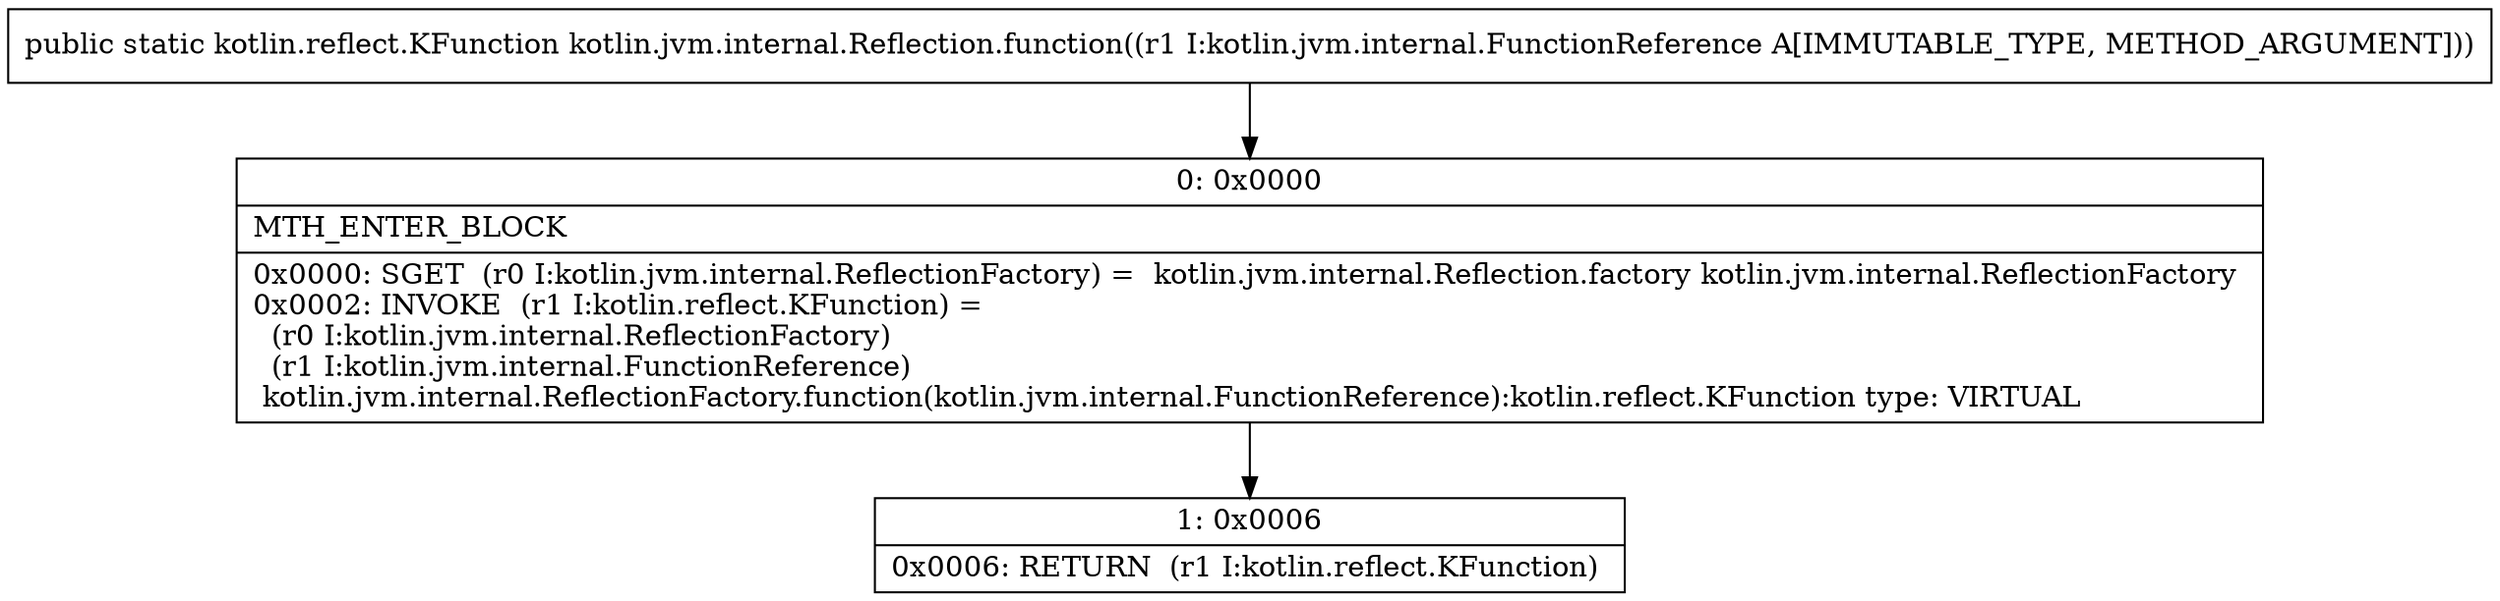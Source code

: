 digraph "CFG forkotlin.jvm.internal.Reflection.function(Lkotlin\/jvm\/internal\/FunctionReference;)Lkotlin\/reflect\/KFunction;" {
Node_0 [shape=record,label="{0\:\ 0x0000|MTH_ENTER_BLOCK\l|0x0000: SGET  (r0 I:kotlin.jvm.internal.ReflectionFactory) =  kotlin.jvm.internal.Reflection.factory kotlin.jvm.internal.ReflectionFactory \l0x0002: INVOKE  (r1 I:kotlin.reflect.KFunction) = \l  (r0 I:kotlin.jvm.internal.ReflectionFactory)\l  (r1 I:kotlin.jvm.internal.FunctionReference)\l kotlin.jvm.internal.ReflectionFactory.function(kotlin.jvm.internal.FunctionReference):kotlin.reflect.KFunction type: VIRTUAL \l}"];
Node_1 [shape=record,label="{1\:\ 0x0006|0x0006: RETURN  (r1 I:kotlin.reflect.KFunction) \l}"];
MethodNode[shape=record,label="{public static kotlin.reflect.KFunction kotlin.jvm.internal.Reflection.function((r1 I:kotlin.jvm.internal.FunctionReference A[IMMUTABLE_TYPE, METHOD_ARGUMENT])) }"];
MethodNode -> Node_0;
Node_0 -> Node_1;
}

